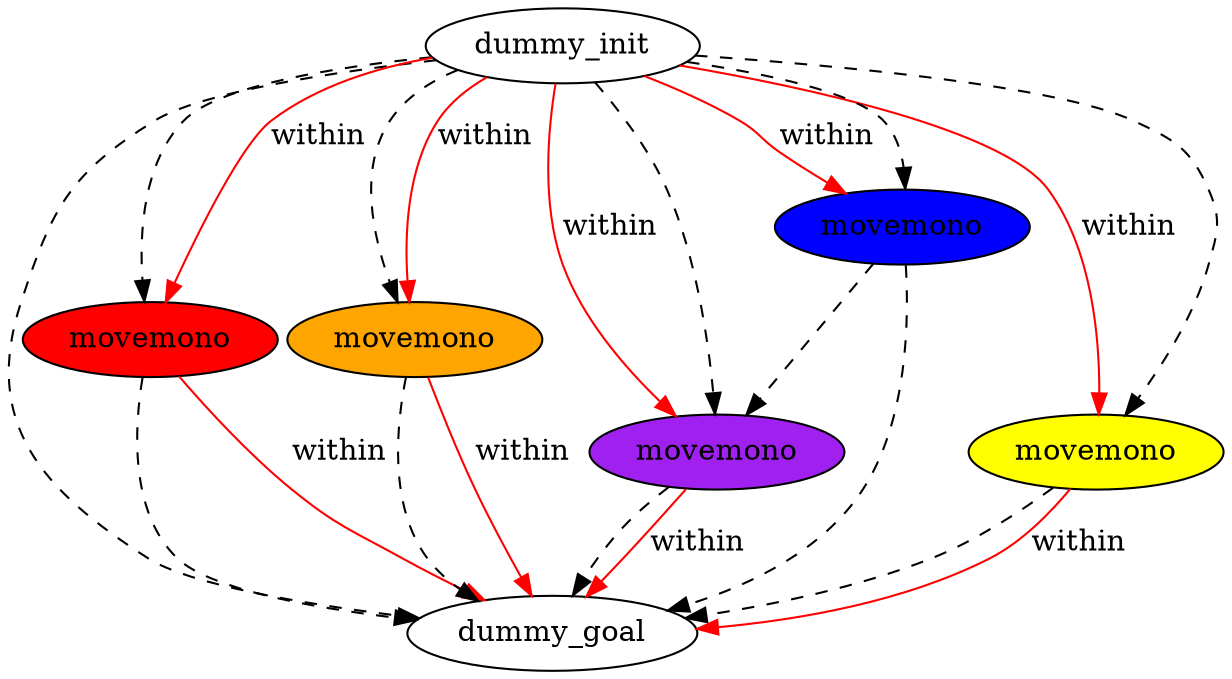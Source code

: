 digraph {
	"26146be5-4100-82fa-3210-e1a6b21a6a82" [label=dummy_init fillcolor=white style=filled]
	"55505778-20a3-7188-f43e-3272d510e792" [label=dummy_goal fillcolor=white style=filled]
	"de9e253e-3533-f878-88e4-191ea0ef0ec1" [label=movemono fillcolor=red style=filled]
	"f2f237a4-bdf2-33af-9693-7f535597ad29" [label=movemono fillcolor=orange style=filled]
	"6d9ee356-b3df-32f3-1aa7-f5d5f8768a20" [label=movemono fillcolor=purple style=filled]
	"c0aac9f3-1e12-f31c-cfa5-820dc92d5601" [label=movemono fillcolor=yellow style=filled]
	"90d41edb-8c77-d61f-f8d7-8dadb1c104b5" [label=movemono fillcolor=blue style=filled]
	"26146be5-4100-82fa-3210-e1a6b21a6a82" -> "90d41edb-8c77-d61f-f8d7-8dadb1c104b5" [color=black style=dashed]
	"26146be5-4100-82fa-3210-e1a6b21a6a82" -> "de9e253e-3533-f878-88e4-191ea0ef0ec1" [color=black style=dashed]
	"f2f237a4-bdf2-33af-9693-7f535597ad29" -> "55505778-20a3-7188-f43e-3272d510e792" [color=black style=dashed]
	"90d41edb-8c77-d61f-f8d7-8dadb1c104b5" -> "6d9ee356-b3df-32f3-1aa7-f5d5f8768a20" [color=black style=dashed]
	"26146be5-4100-82fa-3210-e1a6b21a6a82" -> "6d9ee356-b3df-32f3-1aa7-f5d5f8768a20" [color=black style=dashed]
	"26146be5-4100-82fa-3210-e1a6b21a6a82" -> "c0aac9f3-1e12-f31c-cfa5-820dc92d5601" [color=black style=dashed]
	"90d41edb-8c77-d61f-f8d7-8dadb1c104b5" -> "55505778-20a3-7188-f43e-3272d510e792" [color=black style=dashed]
	"26146be5-4100-82fa-3210-e1a6b21a6a82" -> "55505778-20a3-7188-f43e-3272d510e792" [color=black style=dashed]
	"de9e253e-3533-f878-88e4-191ea0ef0ec1" -> "55505778-20a3-7188-f43e-3272d510e792" [color=black style=dashed]
	"26146be5-4100-82fa-3210-e1a6b21a6a82" -> "f2f237a4-bdf2-33af-9693-7f535597ad29" [color=black style=dashed]
	"c0aac9f3-1e12-f31c-cfa5-820dc92d5601" -> "55505778-20a3-7188-f43e-3272d510e792" [color=black style=dashed]
	"6d9ee356-b3df-32f3-1aa7-f5d5f8768a20" -> "55505778-20a3-7188-f43e-3272d510e792" [color=black style=dashed]
	"26146be5-4100-82fa-3210-e1a6b21a6a82" -> "f2f237a4-bdf2-33af-9693-7f535597ad29" [label=within color=red]
	"f2f237a4-bdf2-33af-9693-7f535597ad29" -> "55505778-20a3-7188-f43e-3272d510e792" [label=within color=red]
	"6d9ee356-b3df-32f3-1aa7-f5d5f8768a20" -> "55505778-20a3-7188-f43e-3272d510e792" [label=within color=red]
	"26146be5-4100-82fa-3210-e1a6b21a6a82" -> "c0aac9f3-1e12-f31c-cfa5-820dc92d5601" [label=within color=red]
	"26146be5-4100-82fa-3210-e1a6b21a6a82" -> "90d41edb-8c77-d61f-f8d7-8dadb1c104b5" [label=within color=red]
	"de9e253e-3533-f878-88e4-191ea0ef0ec1" -> "55505778-20a3-7188-f43e-3272d510e792" [label=within color=red]
	"c0aac9f3-1e12-f31c-cfa5-820dc92d5601" -> "55505778-20a3-7188-f43e-3272d510e792" [label=within color=red]
	"26146be5-4100-82fa-3210-e1a6b21a6a82" -> "6d9ee356-b3df-32f3-1aa7-f5d5f8768a20" [label=within color=red]
	"26146be5-4100-82fa-3210-e1a6b21a6a82" -> "de9e253e-3533-f878-88e4-191ea0ef0ec1" [label=within color=red]
}
